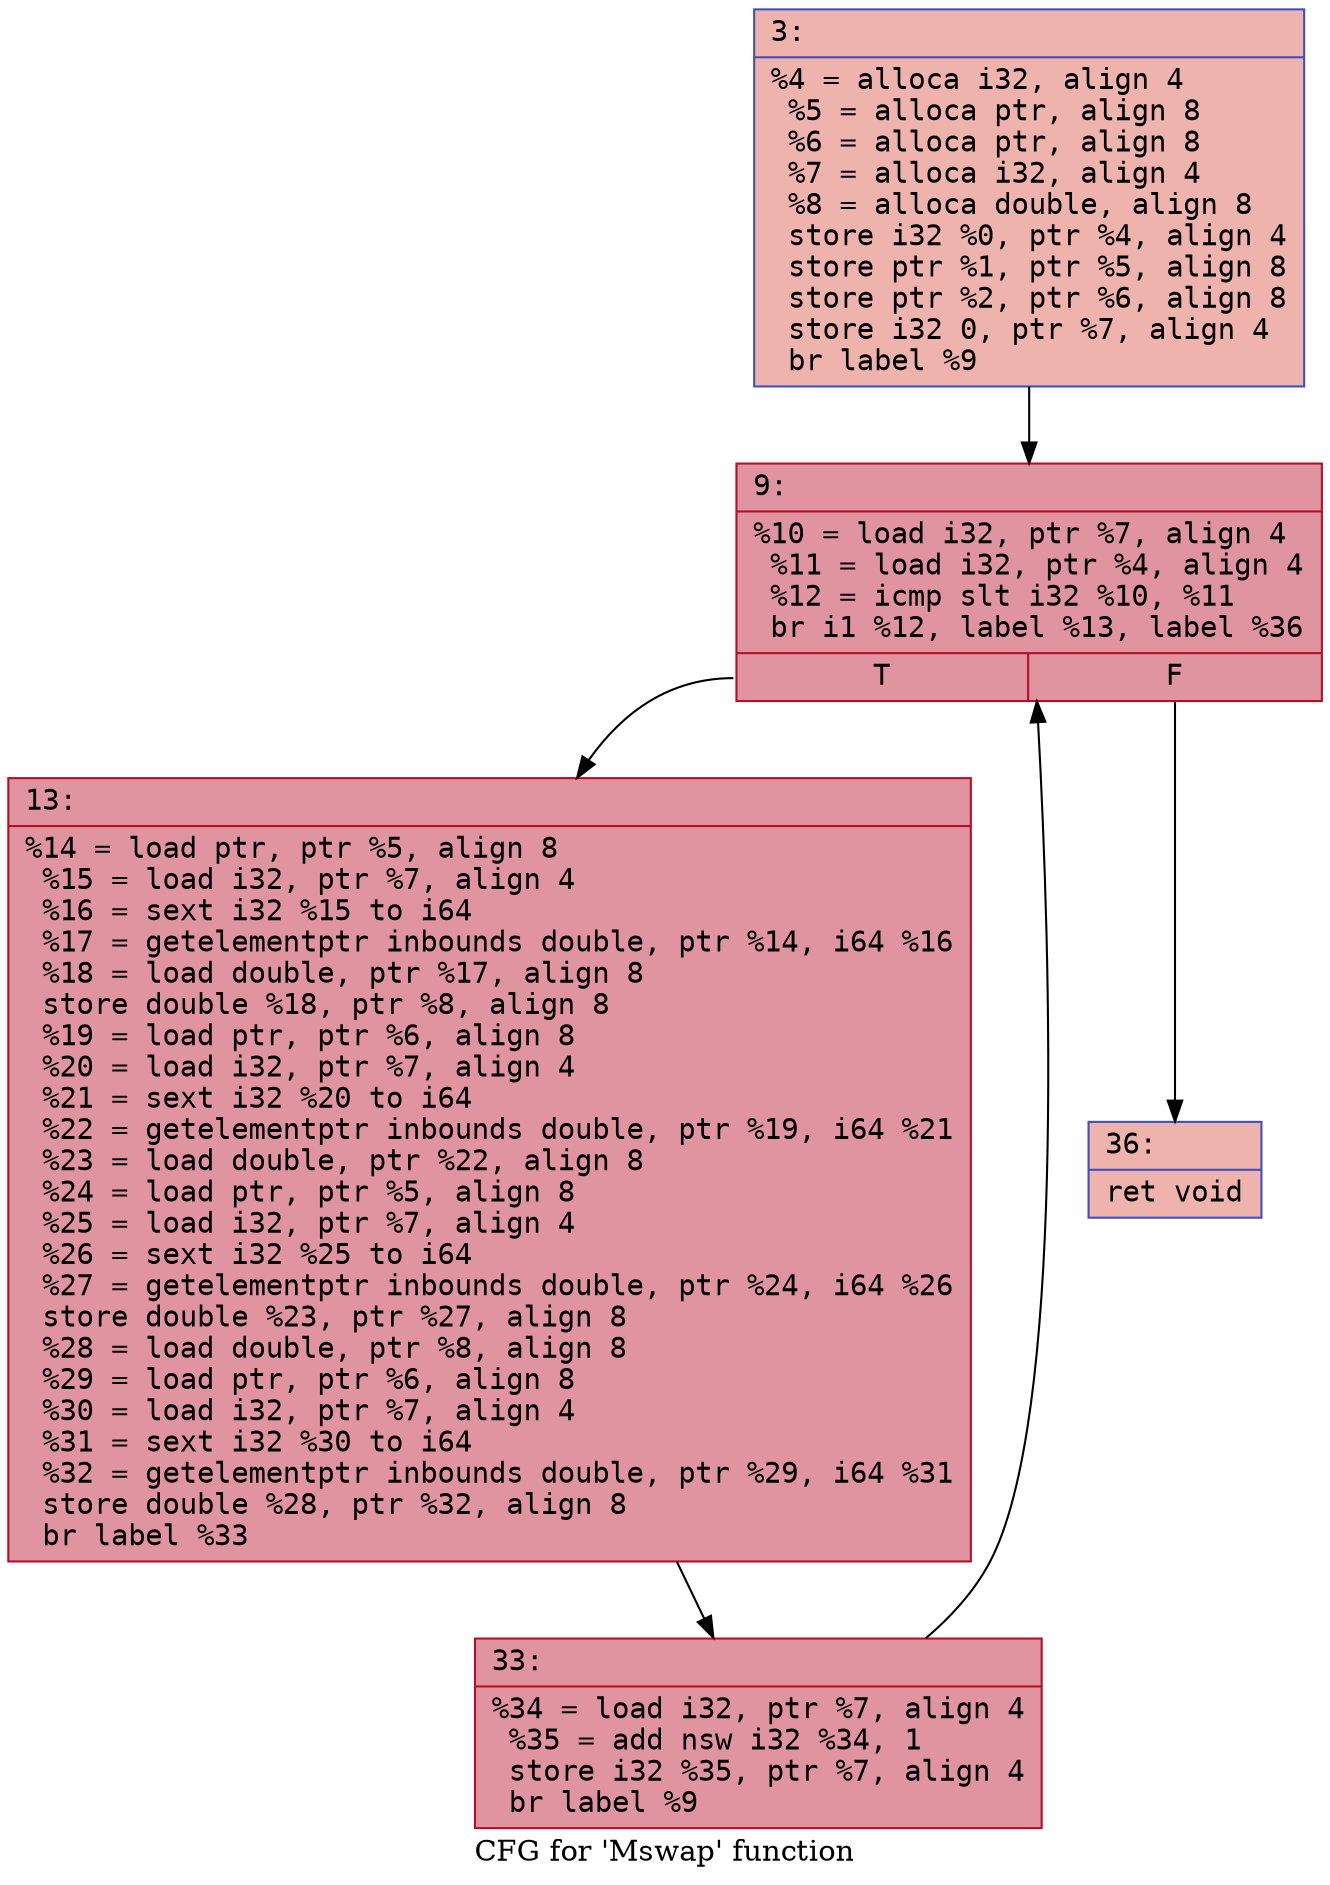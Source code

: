 digraph "CFG for 'Mswap' function" {
	label="CFG for 'Mswap' function";

	Node0x600002b5a170 [shape=record,color="#3d50c3ff", style=filled, fillcolor="#d6524470" fontname="Courier",label="{3:\l|  %4 = alloca i32, align 4\l  %5 = alloca ptr, align 8\l  %6 = alloca ptr, align 8\l  %7 = alloca i32, align 4\l  %8 = alloca double, align 8\l  store i32 %0, ptr %4, align 4\l  store ptr %1, ptr %5, align 8\l  store ptr %2, ptr %6, align 8\l  store i32 0, ptr %7, align 4\l  br label %9\l}"];
	Node0x600002b5a170 -> Node0x600002b5a1c0[tooltip="3 -> 9\nProbability 100.00%" ];
	Node0x600002b5a1c0 [shape=record,color="#b70d28ff", style=filled, fillcolor="#b70d2870" fontname="Courier",label="{9:\l|  %10 = load i32, ptr %7, align 4\l  %11 = load i32, ptr %4, align 4\l  %12 = icmp slt i32 %10, %11\l  br i1 %12, label %13, label %36\l|{<s0>T|<s1>F}}"];
	Node0x600002b5a1c0:s0 -> Node0x600002b5a210[tooltip="9 -> 13\nProbability 96.88%" ];
	Node0x600002b5a1c0:s1 -> Node0x600002b5a2b0[tooltip="9 -> 36\nProbability 3.12%" ];
	Node0x600002b5a210 [shape=record,color="#b70d28ff", style=filled, fillcolor="#b70d2870" fontname="Courier",label="{13:\l|  %14 = load ptr, ptr %5, align 8\l  %15 = load i32, ptr %7, align 4\l  %16 = sext i32 %15 to i64\l  %17 = getelementptr inbounds double, ptr %14, i64 %16\l  %18 = load double, ptr %17, align 8\l  store double %18, ptr %8, align 8\l  %19 = load ptr, ptr %6, align 8\l  %20 = load i32, ptr %7, align 4\l  %21 = sext i32 %20 to i64\l  %22 = getelementptr inbounds double, ptr %19, i64 %21\l  %23 = load double, ptr %22, align 8\l  %24 = load ptr, ptr %5, align 8\l  %25 = load i32, ptr %7, align 4\l  %26 = sext i32 %25 to i64\l  %27 = getelementptr inbounds double, ptr %24, i64 %26\l  store double %23, ptr %27, align 8\l  %28 = load double, ptr %8, align 8\l  %29 = load ptr, ptr %6, align 8\l  %30 = load i32, ptr %7, align 4\l  %31 = sext i32 %30 to i64\l  %32 = getelementptr inbounds double, ptr %29, i64 %31\l  store double %28, ptr %32, align 8\l  br label %33\l}"];
	Node0x600002b5a210 -> Node0x600002b5a260[tooltip="13 -> 33\nProbability 100.00%" ];
	Node0x600002b5a260 [shape=record,color="#b70d28ff", style=filled, fillcolor="#b70d2870" fontname="Courier",label="{33:\l|  %34 = load i32, ptr %7, align 4\l  %35 = add nsw i32 %34, 1\l  store i32 %35, ptr %7, align 4\l  br label %9\l}"];
	Node0x600002b5a260 -> Node0x600002b5a1c0[tooltip="33 -> 9\nProbability 100.00%" ];
	Node0x600002b5a2b0 [shape=record,color="#3d50c3ff", style=filled, fillcolor="#d6524470" fontname="Courier",label="{36:\l|  ret void\l}"];
}
